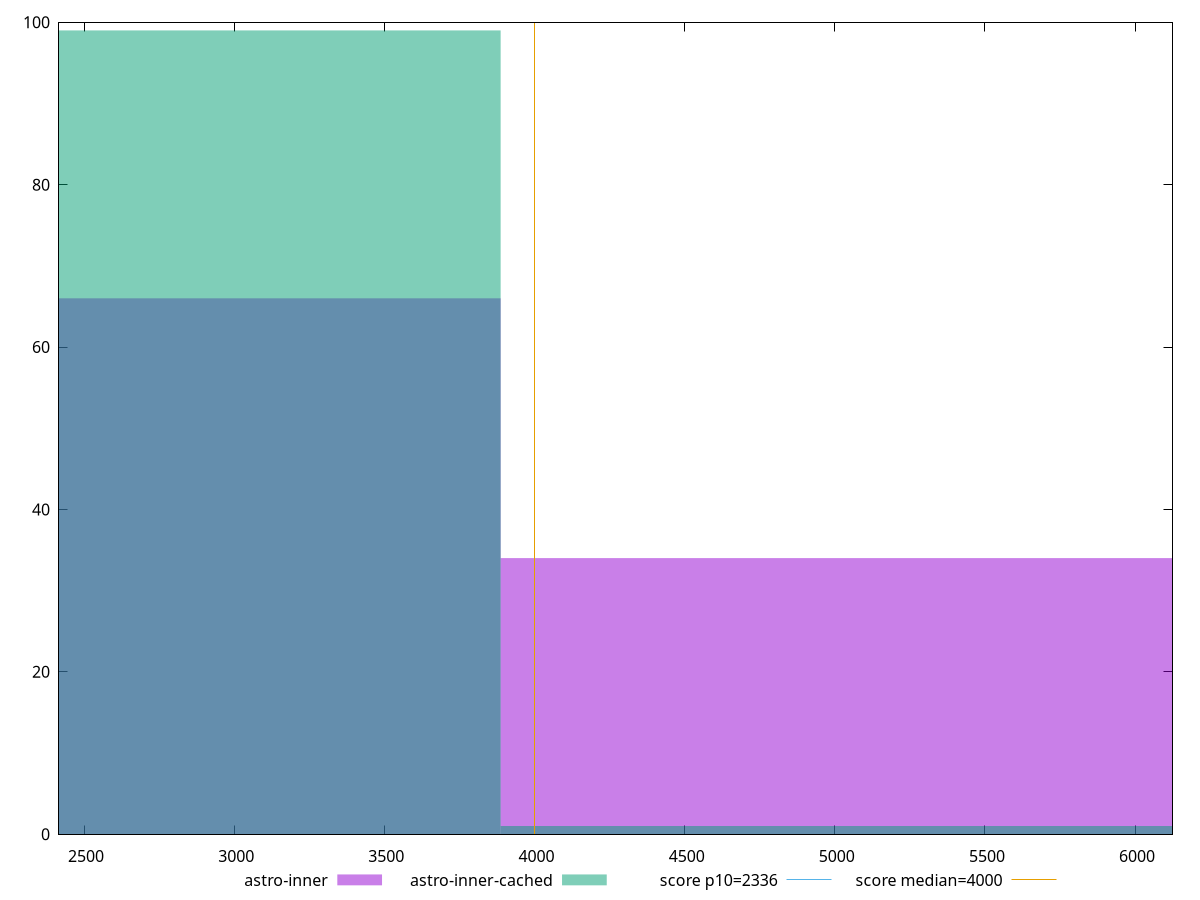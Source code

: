 reset

$astroInner <<EOF
5182.876963036807 34
2591.4384815184035 66
EOF

$astroInnerCached <<EOF
2591.4384815184035 99
5182.876963036807 1
EOF

set key outside below
set boxwidth 2591.4384815184035
set xrange [2416.433:6124.6669999999995]
set yrange [0:100]
set trange [0:100]
set style fill transparent solid 0.5 noborder

set parametric
set terminal svg size 640, 500 enhanced background rgb 'white'
set output "reports/report_00033_2021-03-01T14-23-16.841Z/first-meaningful-paint/comparison/histogram/2_vs_3.svg"

plot $astroInner title "astro-inner" with boxes, \
     $astroInnerCached title "astro-inner-cached" with boxes, \
     2336,t title "score p10=2336", \
     4000,t title "score median=4000"

reset
